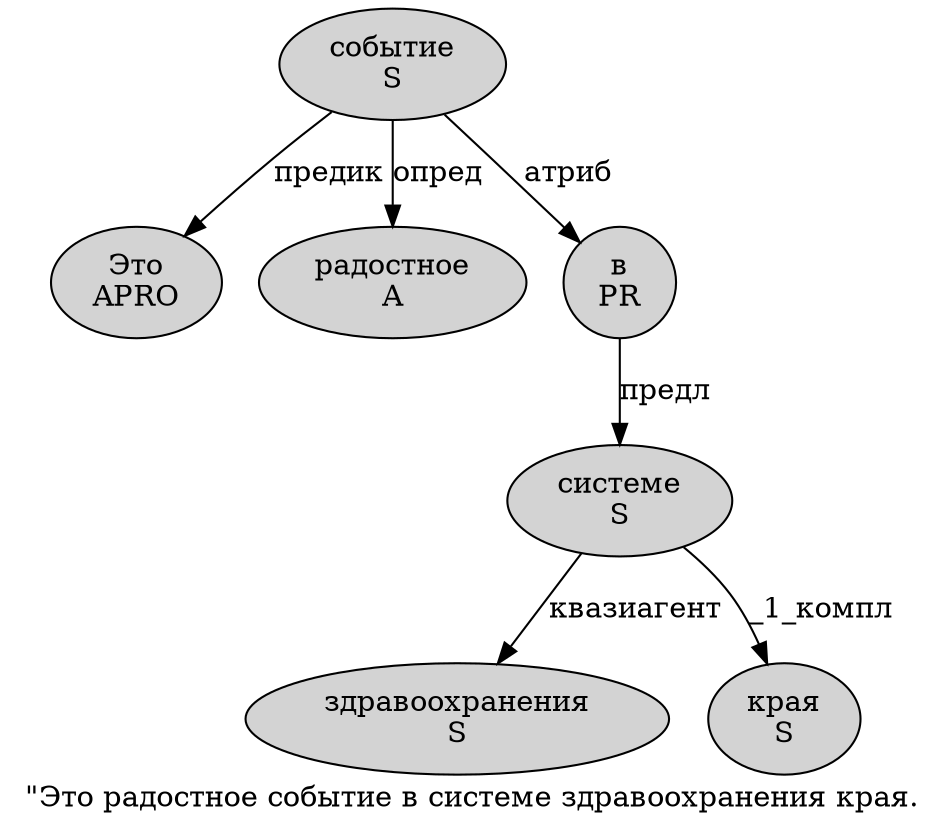 digraph SENTENCE_30 {
	graph [label="\"Это радостное событие в системе здравоохранения края."]
	node [style=filled]
		1 [label="Это
APRO" color="" fillcolor=lightgray penwidth=1 shape=ellipse]
		2 [label="радостное
A" color="" fillcolor=lightgray penwidth=1 shape=ellipse]
		3 [label="событие
S" color="" fillcolor=lightgray penwidth=1 shape=ellipse]
		4 [label="в
PR" color="" fillcolor=lightgray penwidth=1 shape=ellipse]
		5 [label="системе
S" color="" fillcolor=lightgray penwidth=1 shape=ellipse]
		6 [label="здравоохранения
S" color="" fillcolor=lightgray penwidth=1 shape=ellipse]
		7 [label="края
S" color="" fillcolor=lightgray penwidth=1 shape=ellipse]
			4 -> 5 [label="предл"]
			5 -> 6 [label="квазиагент"]
			5 -> 7 [label="_1_компл"]
			3 -> 1 [label="предик"]
			3 -> 2 [label="опред"]
			3 -> 4 [label="атриб"]
}